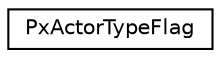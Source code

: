 digraph "Graphical Class Hierarchy"
{
  edge [fontname="Helvetica",fontsize="10",labelfontname="Helvetica",labelfontsize="10"];
  node [fontname="Helvetica",fontsize="10",shape=record];
  rankdir="LR";
  Node0 [label="PxActorTypeFlag",height=0.2,width=0.4,color="black", fillcolor="white", style="filled",URL="$structPxActorTypeFlag.html",tooltip="Identifies each type of actor for retrieving actors from a scene. "];
}
